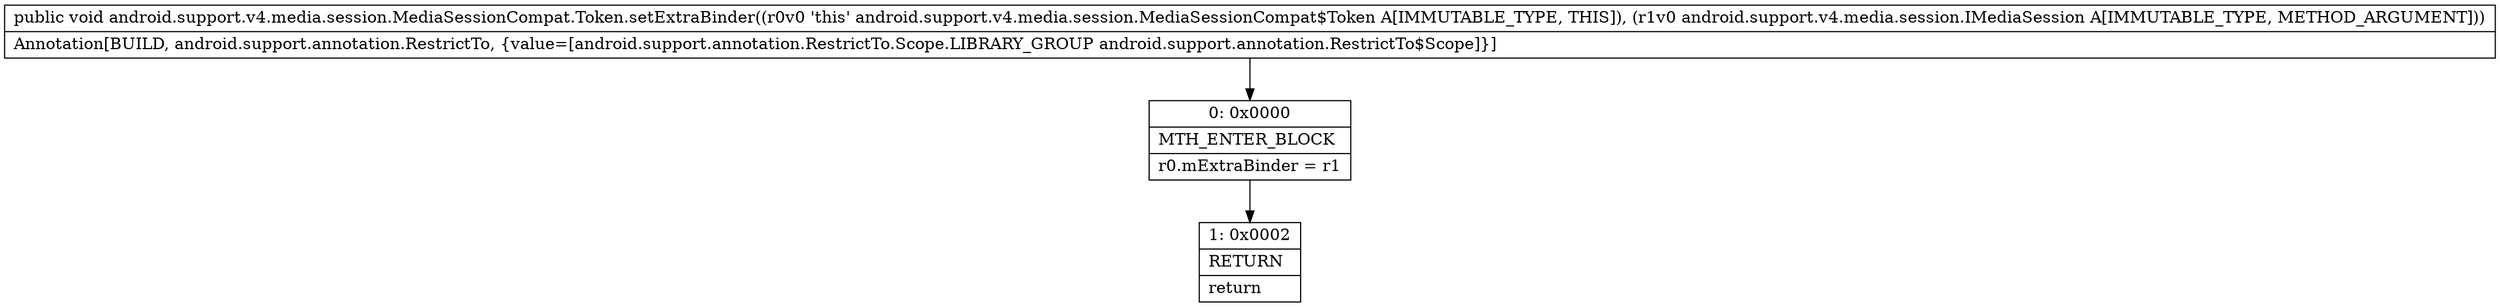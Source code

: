 digraph "CFG forandroid.support.v4.media.session.MediaSessionCompat.Token.setExtraBinder(Landroid\/support\/v4\/media\/session\/IMediaSession;)V" {
Node_0 [shape=record,label="{0\:\ 0x0000|MTH_ENTER_BLOCK\l|r0.mExtraBinder = r1\l}"];
Node_1 [shape=record,label="{1\:\ 0x0002|RETURN\l|return\l}"];
MethodNode[shape=record,label="{public void android.support.v4.media.session.MediaSessionCompat.Token.setExtraBinder((r0v0 'this' android.support.v4.media.session.MediaSessionCompat$Token A[IMMUTABLE_TYPE, THIS]), (r1v0 android.support.v4.media.session.IMediaSession A[IMMUTABLE_TYPE, METHOD_ARGUMENT]))  | Annotation[BUILD, android.support.annotation.RestrictTo, \{value=[android.support.annotation.RestrictTo.Scope.LIBRARY_GROUP android.support.annotation.RestrictTo$Scope]\}]\l}"];
MethodNode -> Node_0;
Node_0 -> Node_1;
}

